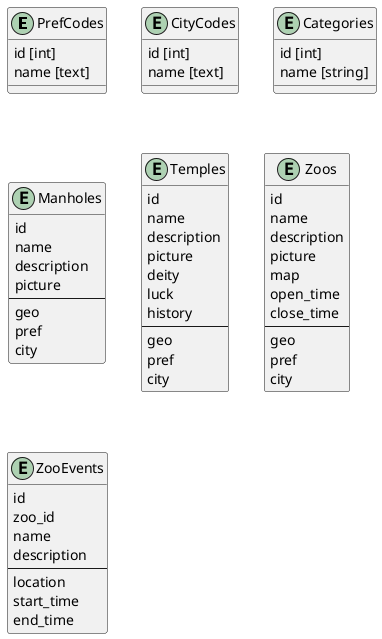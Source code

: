 @startuml

entity PrefCodes {
	id [int]
	name [text]
}

entity CityCodes {
	id [int]
	name [text]
}

entity Categories {
	id [int]
	name [string]
}

entity Manholes {
	id
	name
	description
	picture
	---
	geo
	pref
	city
}

entity Temples {
	id
	name
	description
	picture
	deity
	luck
	history
	---
	geo
	pref
	city
}

entity Zoos {
	id
	name
	description
	picture
	map
	open_time
	close_time
	---
	geo
	pref
	city
}

entity ZooEvents {
	id
	zoo_id
	name
	description
	---
	location
	start_time
	end_time
}

@enduml

